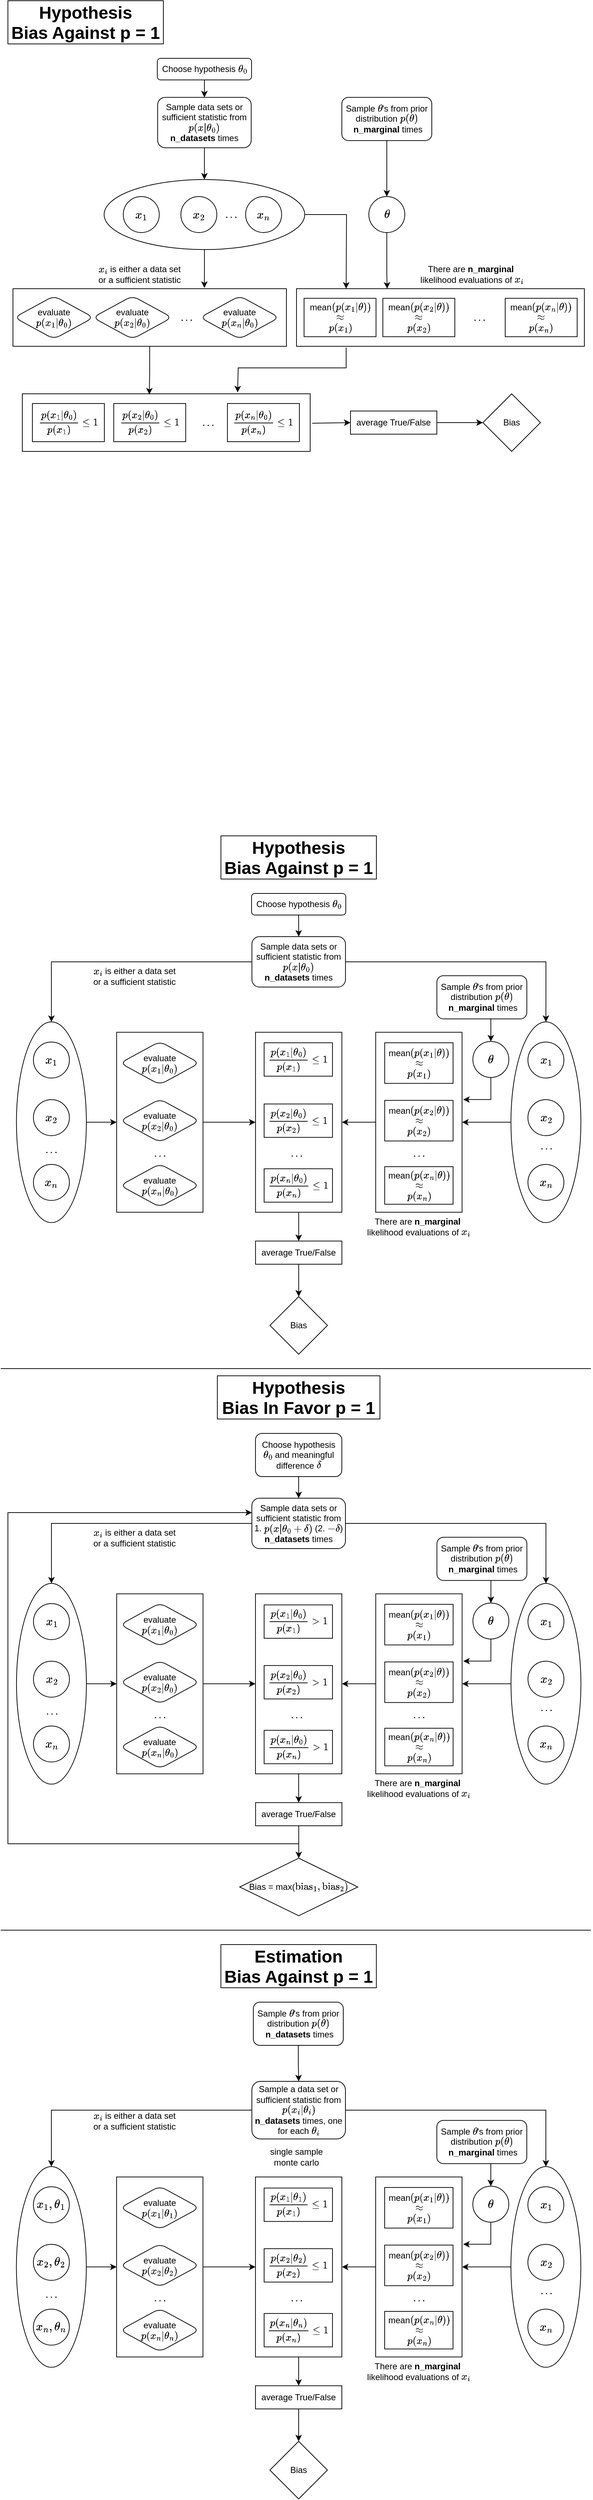 <mxfile version="24.8.1">
  <diagram id="C5RBs43oDa-KdzZeNtuy" name="Page-1">
    <mxGraphModel dx="977" dy="1748" grid="1" gridSize="10" guides="1" tooltips="1" connect="1" arrows="1" fold="1" page="1" pageScale="1" pageWidth="827" pageHeight="1169" math="1" shadow="0">
      <root>
        <mxCell id="WIyWlLk6GJQsqaUBKTNV-0" />
        <mxCell id="WIyWlLk6GJQsqaUBKTNV-1" parent="WIyWlLk6GJQsqaUBKTNV-0" />
        <mxCell id="u3RiiRPmAZO3Tr13F04o-197" value="" style="ellipse;whiteSpace=wrap;html=1;rotation=90;fillColor=none;" vertex="1" parent="WIyWlLk6GJQsqaUBKTNV-1">
          <mxGeometry x="-69.0" y="1939.21" width="278.75" height="97.19" as="geometry" />
        </mxCell>
        <mxCell id="u3RiiRPmAZO3Tr13F04o-112" style="edgeStyle=orthogonalEdgeStyle;rounded=0;orthogonalLoop=1;jettySize=auto;html=1;exitX=1;exitY=0.5;exitDx=0;exitDy=0;entryX=0;entryY=0.5;entryDx=0;entryDy=0;" edge="1" parent="WIyWlLk6GJQsqaUBKTNV-1" source="u3RiiRPmAZO3Tr13F04o-90" target="u3RiiRPmAZO3Tr13F04o-105">
          <mxGeometry relative="1" as="geometry" />
        </mxCell>
        <mxCell id="u3RiiRPmAZO3Tr13F04o-90" value="" style="rounded=0;whiteSpace=wrap;html=1;fillColor=none;" vertex="1" parent="WIyWlLk6GJQsqaUBKTNV-1">
          <mxGeometry x="161.07" y="272.81" width="120" height="250" as="geometry" />
        </mxCell>
        <mxCell id="u3RiiRPmAZO3Tr13F04o-113" style="edgeStyle=orthogonalEdgeStyle;rounded=0;orthogonalLoop=1;jettySize=auto;html=1;exitX=0;exitY=0.5;exitDx=0;exitDy=0;entryX=1;entryY=0.5;entryDx=0;entryDy=0;" edge="1" parent="WIyWlLk6GJQsqaUBKTNV-1" source="u3RiiRPmAZO3Tr13F04o-96" target="u3RiiRPmAZO3Tr13F04o-105">
          <mxGeometry relative="1" as="geometry" />
        </mxCell>
        <mxCell id="u3RiiRPmAZO3Tr13F04o-96" value="" style="rounded=0;whiteSpace=wrap;html=1;fillColor=none;" vertex="1" parent="WIyWlLk6GJQsqaUBKTNV-1">
          <mxGeometry x="521.06" y="272.81" width="120" height="250" as="geometry" />
        </mxCell>
        <mxCell id="u3RiiRPmAZO3Tr13F04o-2" value="&lt;h1 style=&quot;margin-top: 0px;&quot;&gt;Hypothesis &lt;br&gt;Bias Against p = 1&lt;/h1&gt;" style="text;html=1;whiteSpace=wrap;overflow=hidden;rounded=0;fontColor=default;align=center;labelPosition=center;verticalLabelPosition=middle;verticalAlign=middle;glass=0;fillColor=none;gradientColor=none;strokeColor=default;perimeterSpacing=0;" vertex="1" parent="WIyWlLk6GJQsqaUBKTNV-1">
          <mxGeometry x="306" width="216" height="60" as="geometry" />
        </mxCell>
        <mxCell id="u3RiiRPmAZO3Tr13F04o-5" value="evaluate&lt;div&gt;\(p(x_1|\theta_0)\)&lt;br&gt;&lt;/div&gt;" style="rhombus;whiteSpace=wrap;html=1;rounded=1;glass=0;strokeWidth=1;shadow=0;" vertex="1" parent="WIyWlLk6GJQsqaUBKTNV-1">
          <mxGeometry x="166.07" y="285.61" width="110" height="60" as="geometry" />
        </mxCell>
        <mxCell id="u3RiiRPmAZO3Tr13F04o-8" value="evaluate&lt;div&gt;\(p(x_2|\theta_0)\)&lt;br&gt;&lt;/div&gt;" style="rhombus;whiteSpace=wrap;html=1;rounded=1;glass=0;strokeWidth=1;shadow=0;" vertex="1" parent="WIyWlLk6GJQsqaUBKTNV-1">
          <mxGeometry x="166.07" y="365.61" width="110" height="60" as="geometry" />
        </mxCell>
        <mxCell id="u3RiiRPmAZO3Tr13F04o-11" value="evaluate&lt;div&gt;\(p(x_n|\theta_0)\)&lt;br&gt;&lt;/div&gt;" style="rhombus;whiteSpace=wrap;html=1;rounded=1;glass=0;strokeWidth=1;shadow=0;" vertex="1" parent="WIyWlLk6GJQsqaUBKTNV-1">
          <mxGeometry x="166.07" y="455.61" width="110" height="60" as="geometry" />
        </mxCell>
        <mxCell id="u3RiiRPmAZO3Tr13F04o-14" value="\(\dots\)" style="text;html=1;align=center;verticalAlign=middle;whiteSpace=wrap;rounded=0;" vertex="1" parent="WIyWlLk6GJQsqaUBKTNV-1">
          <mxGeometry x="191.07" y="425.61" width="60" height="30" as="geometry" />
        </mxCell>
        <mxCell id="u3RiiRPmAZO3Tr13F04o-18" value="" style="edgeStyle=orthogonalEdgeStyle;rounded=0;orthogonalLoop=1;jettySize=auto;html=1;" edge="1" parent="WIyWlLk6GJQsqaUBKTNV-1" source="u3RiiRPmAZO3Tr13F04o-15" target="u3RiiRPmAZO3Tr13F04o-17">
          <mxGeometry relative="1" as="geometry">
            <Array as="points">
              <mxPoint x="681.07" y="260" />
              <mxPoint x="681.07" y="260" />
            </Array>
          </mxGeometry>
        </mxCell>
        <mxCell id="u3RiiRPmAZO3Tr13F04o-15" value="Sample \(\theta\)&#39;s from prior distribution \(p(\theta)\)&amp;nbsp;&lt;span style=&quot;background-color: initial;&quot;&gt;&lt;b&gt;n_marginal&lt;/b&gt; times&lt;/span&gt;" style="rounded=1;whiteSpace=wrap;html=1;" vertex="1" parent="WIyWlLk6GJQsqaUBKTNV-1">
          <mxGeometry x="606.07" y="194.21" width="125" height="60" as="geometry" />
        </mxCell>
        <mxCell id="u3RiiRPmAZO3Tr13F04o-17" value="&lt;h3&gt;\(\theta\)&lt;/h3&gt;" style="ellipse;whiteSpace=wrap;html=1;rounded=1;" vertex="1" parent="WIyWlLk6GJQsqaUBKTNV-1">
          <mxGeometry x="656.07" y="285.61" width="50" height="50" as="geometry" />
        </mxCell>
        <mxCell id="u3RiiRPmAZO3Tr13F04o-70" style="edgeStyle=orthogonalEdgeStyle;rounded=0;orthogonalLoop=1;jettySize=auto;html=1;exitX=1;exitY=0.5;exitDx=0;exitDy=0;entryX=0;entryY=0.5;entryDx=0;entryDy=0;" edge="1" parent="WIyWlLk6GJQsqaUBKTNV-1" source="u3RiiRPmAZO3Tr13F04o-56" target="u3RiiRPmAZO3Tr13F04o-67">
          <mxGeometry relative="1" as="geometry" />
        </mxCell>
        <mxCell id="u3RiiRPmAZO3Tr13F04o-81" style="edgeStyle=orthogonalEdgeStyle;rounded=0;orthogonalLoop=1;jettySize=auto;html=1;exitX=0;exitY=0.5;exitDx=0;exitDy=0;entryX=0;entryY=0.5;entryDx=0;entryDy=0;" edge="1" parent="WIyWlLk6GJQsqaUBKTNV-1" source="u3RiiRPmAZO3Tr13F04o-56" target="u3RiiRPmAZO3Tr13F04o-80">
          <mxGeometry relative="1" as="geometry" />
        </mxCell>
        <mxCell id="u3RiiRPmAZO3Tr13F04o-56" value="Sample data sets or sufficient statistic from \(p(x|\theta_0)\)&lt;div&gt;&lt;b&gt;n_datasets&lt;/b&gt; times&lt;/div&gt;" style="rounded=1;whiteSpace=wrap;html=1;fontSize=12;glass=0;strokeWidth=1;shadow=0;" vertex="1" parent="WIyWlLk6GJQsqaUBKTNV-1">
          <mxGeometry x="349.06" y="140" width="130" height="70" as="geometry" />
        </mxCell>
        <mxCell id="u3RiiRPmAZO3Tr13F04o-59" value="\(x_i\) is either a data set or a sufficient statistic" style="text;html=1;align=center;verticalAlign=middle;whiteSpace=wrap;rounded=0;" vertex="1" parent="WIyWlLk6GJQsqaUBKTNV-1">
          <mxGeometry x="121.07" y="180" width="130" height="30" as="geometry" />
        </mxCell>
        <mxCell id="u3RiiRPmAZO3Tr13F04o-63" value="&lt;h3&gt;\(x_1\)&lt;/h3&gt;" style="ellipse;whiteSpace=wrap;html=1;rounded=1;" vertex="1" parent="WIyWlLk6GJQsqaUBKTNV-1">
          <mxGeometry x="732.57" y="286.4" width="50" height="50" as="geometry" />
        </mxCell>
        <mxCell id="u3RiiRPmAZO3Tr13F04o-64" value="&lt;h3&gt;\(x_2\)&lt;/h3&gt;" style="ellipse;whiteSpace=wrap;html=1;rounded=1;" vertex="1" parent="WIyWlLk6GJQsqaUBKTNV-1">
          <mxGeometry x="732.57" y="366.4" width="50" height="50" as="geometry" />
        </mxCell>
        <mxCell id="u3RiiRPmAZO3Tr13F04o-65" value="&lt;h3&gt;\(x_n\)&lt;/h3&gt;" style="ellipse;whiteSpace=wrap;html=1;rounded=1;" vertex="1" parent="WIyWlLk6GJQsqaUBKTNV-1">
          <mxGeometry x="732.57" y="456.4" width="50" height="50" as="geometry" />
        </mxCell>
        <mxCell id="u3RiiRPmAZO3Tr13F04o-66" value="\(\dots\)" style="text;html=1;align=center;verticalAlign=middle;whiteSpace=wrap;rounded=0;" vertex="1" parent="WIyWlLk6GJQsqaUBKTNV-1">
          <mxGeometry x="727.57" y="416.4" width="60" height="30" as="geometry" />
        </mxCell>
        <mxCell id="u3RiiRPmAZO3Tr13F04o-97" style="edgeStyle=orthogonalEdgeStyle;rounded=0;orthogonalLoop=1;jettySize=auto;html=1;exitX=0.5;exitY=1;exitDx=0;exitDy=0;entryX=1;entryY=0.5;entryDx=0;entryDy=0;" edge="1" parent="WIyWlLk6GJQsqaUBKTNV-1" source="u3RiiRPmAZO3Tr13F04o-67" target="u3RiiRPmAZO3Tr13F04o-96">
          <mxGeometry relative="1" as="geometry" />
        </mxCell>
        <mxCell id="u3RiiRPmAZO3Tr13F04o-67" value="" style="ellipse;whiteSpace=wrap;html=1;rotation=90;fillColor=none;" vertex="1" parent="WIyWlLk6GJQsqaUBKTNV-1">
          <mxGeometry x="618.2" y="349.21" width="278.75" height="97.19" as="geometry" />
        </mxCell>
        <mxCell id="u3RiiRPmAZO3Tr13F04o-76" value="&lt;h3&gt;\(x_1\)&lt;/h3&gt;" style="ellipse;whiteSpace=wrap;html=1;rounded=1;" vertex="1" parent="WIyWlLk6GJQsqaUBKTNV-1">
          <mxGeometry x="45.44" y="286.4" width="50" height="50" as="geometry" />
        </mxCell>
        <mxCell id="u3RiiRPmAZO3Tr13F04o-77" value="&lt;h3&gt;\(x_2\)&lt;/h3&gt;" style="ellipse;whiteSpace=wrap;html=1;rounded=1;" vertex="1" parent="WIyWlLk6GJQsqaUBKTNV-1">
          <mxGeometry x="45.44" y="366.4" width="50" height="50" as="geometry" />
        </mxCell>
        <mxCell id="u3RiiRPmAZO3Tr13F04o-78" value="&lt;h3&gt;\(x_n\)&lt;/h3&gt;" style="ellipse;whiteSpace=wrap;html=1;rounded=1;" vertex="1" parent="WIyWlLk6GJQsqaUBKTNV-1">
          <mxGeometry x="45.44" y="456.4" width="50" height="50" as="geometry" />
        </mxCell>
        <mxCell id="u3RiiRPmAZO3Tr13F04o-79" value="\(\dots\)" style="text;html=1;align=center;verticalAlign=middle;whiteSpace=wrap;rounded=0;" vertex="1" parent="WIyWlLk6GJQsqaUBKTNV-1">
          <mxGeometry x="40.44" y="421.4" width="60" height="30" as="geometry" />
        </mxCell>
        <mxCell id="u3RiiRPmAZO3Tr13F04o-91" style="edgeStyle=orthogonalEdgeStyle;rounded=0;orthogonalLoop=1;jettySize=auto;html=1;exitX=0.5;exitY=0;exitDx=0;exitDy=0;entryX=0;entryY=0.5;entryDx=0;entryDy=0;" edge="1" parent="WIyWlLk6GJQsqaUBKTNV-1" source="u3RiiRPmAZO3Tr13F04o-80" target="u3RiiRPmAZO3Tr13F04o-90">
          <mxGeometry relative="1" as="geometry" />
        </mxCell>
        <mxCell id="u3RiiRPmAZO3Tr13F04o-80" value="" style="ellipse;whiteSpace=wrap;html=1;rotation=90;fillColor=none;" vertex="1" parent="WIyWlLk6GJQsqaUBKTNV-1">
          <mxGeometry x="-68.94" y="349.21" width="278.75" height="97.19" as="geometry" />
        </mxCell>
        <mxCell id="u3RiiRPmAZO3Tr13F04o-95" value="\(\dots\)" style="text;html=1;align=center;verticalAlign=middle;whiteSpace=wrap;rounded=0;" vertex="1" parent="WIyWlLk6GJQsqaUBKTNV-1">
          <mxGeometry x="551.06" y="425.61" width="60" height="30" as="geometry" />
        </mxCell>
        <mxCell id="u3RiiRPmAZO3Tr13F04o-98" style="edgeStyle=orthogonalEdgeStyle;rounded=0;orthogonalLoop=1;jettySize=auto;html=1;exitX=0.5;exitY=1;exitDx=0;exitDy=0;entryX=1.013;entryY=0.374;entryDx=0;entryDy=0;entryPerimeter=0;" edge="1" parent="WIyWlLk6GJQsqaUBKTNV-1" source="u3RiiRPmAZO3Tr13F04o-17" target="u3RiiRPmAZO3Tr13F04o-96">
          <mxGeometry relative="1" as="geometry" />
        </mxCell>
        <mxCell id="u3RiiRPmAZO3Tr13F04o-100" value="&lt;span style=&quot;text-wrap: nowrap;&quot;&gt;There are&amp;nbsp;&lt;/span&gt;&lt;b style=&quot;text-wrap: nowrap;&quot;&gt;n_marginal&amp;nbsp;&lt;/b&gt;&lt;div&gt;&lt;span style=&quot;text-wrap: nowrap;&quot;&gt;likelihood evaluations of \(x_i\)&lt;/span&gt;&lt;/div&gt;" style="text;html=1;align=center;verticalAlign=middle;whiteSpace=wrap;rounded=0;fillColor=none;" vertex="1" parent="WIyWlLk6GJQsqaUBKTNV-1">
          <mxGeometry x="503.06" y="522.81" width="156" height="40" as="geometry" />
        </mxCell>
        <mxCell id="u3RiiRPmAZO3Tr13F04o-101" value="mean\(\left(p(x_n|\theta)\right)\)&lt;div&gt;&lt;div&gt;\(\approx\)&lt;/div&gt;&lt;div&gt;\(p(x_n)\)&lt;/div&gt;&lt;/div&gt;" style="rounded=0;whiteSpace=wrap;html=1;" vertex="1" parent="WIyWlLk6GJQsqaUBKTNV-1">
          <mxGeometry x="533.56" y="459.51" width="95" height="52.2" as="geometry" />
        </mxCell>
        <mxCell id="u3RiiRPmAZO3Tr13F04o-103" value="mean\(\left(p(x_2|\theta)\right)\)&lt;div&gt;&lt;div&gt;\(\approx\)&lt;/div&gt;&lt;div&gt;\(p(x_2)\)&lt;/div&gt;&lt;/div&gt;" style="rounded=0;whiteSpace=wrap;html=1;" vertex="1" parent="WIyWlLk6GJQsqaUBKTNV-1">
          <mxGeometry x="533.56" y="367.41" width="95" height="56.4" as="geometry" />
        </mxCell>
        <mxCell id="u3RiiRPmAZO3Tr13F04o-104" value="mean\(\left(p(x_1|\theta)\right)\)&lt;div&gt;\(\approx\)&lt;/div&gt;&lt;div&gt;\(p(x_1)\)&lt;/div&gt;" style="rounded=0;whiteSpace=wrap;html=1;" vertex="1" parent="WIyWlLk6GJQsqaUBKTNV-1">
          <mxGeometry x="533.56" y="287.41" width="95" height="56.4" as="geometry" />
        </mxCell>
        <mxCell id="u3RiiRPmAZO3Tr13F04o-115" value="" style="edgeStyle=orthogonalEdgeStyle;rounded=0;orthogonalLoop=1;jettySize=auto;html=1;" edge="1" parent="WIyWlLk6GJQsqaUBKTNV-1" source="u3RiiRPmAZO3Tr13F04o-105" target="u3RiiRPmAZO3Tr13F04o-114">
          <mxGeometry relative="1" as="geometry" />
        </mxCell>
        <mxCell id="u3RiiRPmAZO3Tr13F04o-105" value="" style="rounded=0;whiteSpace=wrap;html=1;fillColor=none;" vertex="1" parent="WIyWlLk6GJQsqaUBKTNV-1">
          <mxGeometry x="354.06" y="272.81" width="120" height="250" as="geometry" />
        </mxCell>
        <mxCell id="u3RiiRPmAZO3Tr13F04o-106" value="\(\dots\)" style="text;html=1;align=center;verticalAlign=middle;whiteSpace=wrap;rounded=0;" vertex="1" parent="WIyWlLk6GJQsqaUBKTNV-1">
          <mxGeometry x="381.06" y="425.61" width="60" height="30" as="geometry" />
        </mxCell>
        <mxCell id="u3RiiRPmAZO3Tr13F04o-109" value="$$\frac{p(x_1|\theta_0)}{p(x_1)} \leq 1$$" style="rounded=0;whiteSpace=wrap;html=1;" vertex="1" parent="WIyWlLk6GJQsqaUBKTNV-1">
          <mxGeometry x="366" y="287.41" width="95" height="46.4" as="geometry" />
        </mxCell>
        <mxCell id="u3RiiRPmAZO3Tr13F04o-110" value="$$\frac{p(x_2|\theta_0)}{p(x_2)} \leq 1$$" style="rounded=0;whiteSpace=wrap;html=1;" vertex="1" parent="WIyWlLk6GJQsqaUBKTNV-1">
          <mxGeometry x="366" y="372.41" width="95" height="46.4" as="geometry" />
        </mxCell>
        <mxCell id="u3RiiRPmAZO3Tr13F04o-111" value="$$\frac{p(x_n|\theta_0)}{p(x_n)} \leq 1$$" style="rounded=0;whiteSpace=wrap;html=1;" vertex="1" parent="WIyWlLk6GJQsqaUBKTNV-1">
          <mxGeometry x="366" y="462.41" width="95" height="46.4" as="geometry" />
        </mxCell>
        <mxCell id="u3RiiRPmAZO3Tr13F04o-119" value="" style="edgeStyle=orthogonalEdgeStyle;rounded=0;orthogonalLoop=1;jettySize=auto;html=1;" edge="1" parent="WIyWlLk6GJQsqaUBKTNV-1" source="u3RiiRPmAZO3Tr13F04o-114" target="u3RiiRPmAZO3Tr13F04o-118">
          <mxGeometry relative="1" as="geometry" />
        </mxCell>
        <mxCell id="u3RiiRPmAZO3Tr13F04o-114" value="average True/False" style="whiteSpace=wrap;html=1;fillColor=none;rounded=0;" vertex="1" parent="WIyWlLk6GJQsqaUBKTNV-1">
          <mxGeometry x="354.06" y="562.81" width="120" height="32.19" as="geometry" />
        </mxCell>
        <mxCell id="u3RiiRPmAZO3Tr13F04o-118" value="Bias" style="rhombus;whiteSpace=wrap;html=1;fillColor=none;rounded=0;" vertex="1" parent="WIyWlLk6GJQsqaUBKTNV-1">
          <mxGeometry x="374.06" y="639.995" width="80" height="80" as="geometry" />
        </mxCell>
        <mxCell id="u3RiiRPmAZO3Tr13F04o-120" value="" style="endArrow=none;html=1;rounded=0;" edge="1" parent="WIyWlLk6GJQsqaUBKTNV-1">
          <mxGeometry width="50" height="50" relative="1" as="geometry">
            <mxPoint x="820.06" y="740" as="sourcePoint" />
            <mxPoint y="740" as="targetPoint" />
          </mxGeometry>
        </mxCell>
        <mxCell id="u3RiiRPmAZO3Tr13F04o-121" value="&lt;h1 style=&quot;margin-top: 0px;&quot;&gt;Hypothesis &lt;br&gt;Bias In Favor p = 1&lt;/h1&gt;" style="text;html=1;whiteSpace=wrap;overflow=hidden;rounded=0;fontColor=default;align=center;labelPosition=center;verticalLabelPosition=middle;verticalAlign=middle;glass=0;fillColor=none;gradientColor=none;strokeColor=default;perimeterSpacing=0;" vertex="1" parent="WIyWlLk6GJQsqaUBKTNV-1">
          <mxGeometry x="301" y="750" width="225.94" height="60" as="geometry" />
        </mxCell>
        <mxCell id="u3RiiRPmAZO3Tr13F04o-167" style="edgeStyle=orthogonalEdgeStyle;rounded=0;orthogonalLoop=1;jettySize=auto;html=1;exitX=0.5;exitY=1;exitDx=0;exitDy=0;" edge="1" parent="WIyWlLk6GJQsqaUBKTNV-1" source="u3RiiRPmAZO3Tr13F04o-122" target="u3RiiRPmAZO3Tr13F04o-138">
          <mxGeometry relative="1" as="geometry" />
        </mxCell>
        <mxCell id="u3RiiRPmAZO3Tr13F04o-122" value="Choose hypothesis \(\theta_0\) and meaningful difference \(\delta\)" style="rounded=1;whiteSpace=wrap;html=1;" vertex="1" parent="WIyWlLk6GJQsqaUBKTNV-1">
          <mxGeometry x="354" y="830" width="120" height="60" as="geometry" />
        </mxCell>
        <mxCell id="u3RiiRPmAZO3Tr13F04o-124" style="edgeStyle=orthogonalEdgeStyle;rounded=0;orthogonalLoop=1;jettySize=auto;html=1;exitX=0.5;exitY=1;exitDx=0;exitDy=0;entryX=0.5;entryY=0;entryDx=0;entryDy=0;" edge="1" parent="WIyWlLk6GJQsqaUBKTNV-1" source="u3RiiRPmAZO3Tr13F04o-123" target="u3RiiRPmAZO3Tr13F04o-56">
          <mxGeometry relative="1" as="geometry" />
        </mxCell>
        <mxCell id="u3RiiRPmAZO3Tr13F04o-123" value="Choose hypothesis \(\theta_0\)" style="rounded=1;whiteSpace=wrap;html=1;" vertex="1" parent="WIyWlLk6GJQsqaUBKTNV-1">
          <mxGeometry x="348.53" y="80" width="130.94" height="30" as="geometry" />
        </mxCell>
        <mxCell id="u3RiiRPmAZO3Tr13F04o-125" style="edgeStyle=orthogonalEdgeStyle;rounded=0;orthogonalLoop=1;jettySize=auto;html=1;exitX=1;exitY=0.5;exitDx=0;exitDy=0;entryX=0;entryY=0.5;entryDx=0;entryDy=0;" edge="1" parent="WIyWlLk6GJQsqaUBKTNV-1" source="u3RiiRPmAZO3Tr13F04o-126" target="u3RiiRPmAZO3Tr13F04o-159">
          <mxGeometry relative="1" as="geometry" />
        </mxCell>
        <mxCell id="u3RiiRPmAZO3Tr13F04o-126" value="" style="rounded=0;whiteSpace=wrap;html=1;fillColor=none;" vertex="1" parent="WIyWlLk6GJQsqaUBKTNV-1">
          <mxGeometry x="161.13" y="1052.81" width="120" height="250" as="geometry" />
        </mxCell>
        <mxCell id="u3RiiRPmAZO3Tr13F04o-127" style="edgeStyle=orthogonalEdgeStyle;rounded=0;orthogonalLoop=1;jettySize=auto;html=1;exitX=0;exitY=0.5;exitDx=0;exitDy=0;entryX=1;entryY=0.5;entryDx=0;entryDy=0;" edge="1" parent="WIyWlLk6GJQsqaUBKTNV-1" source="u3RiiRPmAZO3Tr13F04o-128" target="u3RiiRPmAZO3Tr13F04o-159">
          <mxGeometry relative="1" as="geometry" />
        </mxCell>
        <mxCell id="u3RiiRPmAZO3Tr13F04o-128" value="" style="rounded=0;whiteSpace=wrap;html=1;fillColor=none;" vertex="1" parent="WIyWlLk6GJQsqaUBKTNV-1">
          <mxGeometry x="521.12" y="1052.81" width="120" height="250" as="geometry" />
        </mxCell>
        <mxCell id="u3RiiRPmAZO3Tr13F04o-129" value="evaluate&lt;div&gt;\(p(x_1|\theta_0)\)&lt;br&gt;&lt;/div&gt;" style="rhombus;whiteSpace=wrap;html=1;rounded=1;glass=0;strokeWidth=1;shadow=0;" vertex="1" parent="WIyWlLk6GJQsqaUBKTNV-1">
          <mxGeometry x="166.13" y="1065.61" width="110" height="60" as="geometry" />
        </mxCell>
        <mxCell id="u3RiiRPmAZO3Tr13F04o-130" value="evaluate&lt;div&gt;\(p(x_2|\theta_0)\)&lt;br&gt;&lt;/div&gt;" style="rhombus;whiteSpace=wrap;html=1;rounded=1;glass=0;strokeWidth=1;shadow=0;" vertex="1" parent="WIyWlLk6GJQsqaUBKTNV-1">
          <mxGeometry x="166.13" y="1145.61" width="110" height="60" as="geometry" />
        </mxCell>
        <mxCell id="u3RiiRPmAZO3Tr13F04o-131" value="evaluate&lt;div&gt;\(p(x_n|\theta_0)\)&lt;br&gt;&lt;/div&gt;" style="rhombus;whiteSpace=wrap;html=1;rounded=1;glass=0;strokeWidth=1;shadow=0;" vertex="1" parent="WIyWlLk6GJQsqaUBKTNV-1">
          <mxGeometry x="166.13" y="1235.61" width="110" height="60" as="geometry" />
        </mxCell>
        <mxCell id="u3RiiRPmAZO3Tr13F04o-132" value="\(\dots\)" style="text;html=1;align=center;verticalAlign=middle;whiteSpace=wrap;rounded=0;" vertex="1" parent="WIyWlLk6GJQsqaUBKTNV-1">
          <mxGeometry x="191.13" y="1205.61" width="60" height="30" as="geometry" />
        </mxCell>
        <mxCell id="u3RiiRPmAZO3Tr13F04o-133" value="" style="edgeStyle=orthogonalEdgeStyle;rounded=0;orthogonalLoop=1;jettySize=auto;html=1;" edge="1" parent="WIyWlLk6GJQsqaUBKTNV-1" source="u3RiiRPmAZO3Tr13F04o-134" target="u3RiiRPmAZO3Tr13F04o-135">
          <mxGeometry relative="1" as="geometry">
            <Array as="points">
              <mxPoint x="681.13" y="1040" />
              <mxPoint x="681.13" y="1040" />
            </Array>
          </mxGeometry>
        </mxCell>
        <mxCell id="u3RiiRPmAZO3Tr13F04o-134" value="Sample \(\theta\)&#39;s from prior distribution \(p(\theta)\)&amp;nbsp;&lt;span style=&quot;background-color: initial;&quot;&gt;&lt;b&gt;n_marginal&lt;/b&gt; times&lt;/span&gt;" style="rounded=1;whiteSpace=wrap;html=1;" vertex="1" parent="WIyWlLk6GJQsqaUBKTNV-1">
          <mxGeometry x="606.13" y="974.21" width="125" height="60" as="geometry" />
        </mxCell>
        <mxCell id="u3RiiRPmAZO3Tr13F04o-135" value="&lt;h3&gt;\(\theta\)&lt;/h3&gt;" style="ellipse;whiteSpace=wrap;html=1;rounded=1;" vertex="1" parent="WIyWlLk6GJQsqaUBKTNV-1">
          <mxGeometry x="656.13" y="1065.61" width="50" height="50" as="geometry" />
        </mxCell>
        <mxCell id="u3RiiRPmAZO3Tr13F04o-136" style="edgeStyle=orthogonalEdgeStyle;rounded=0;orthogonalLoop=1;jettySize=auto;html=1;exitX=1;exitY=0.5;exitDx=0;exitDy=0;entryX=0;entryY=0.5;entryDx=0;entryDy=0;" edge="1" parent="WIyWlLk6GJQsqaUBKTNV-1" source="u3RiiRPmAZO3Tr13F04o-138" target="u3RiiRPmAZO3Tr13F04o-145">
          <mxGeometry relative="1" as="geometry" />
        </mxCell>
        <mxCell id="u3RiiRPmAZO3Tr13F04o-137" style="edgeStyle=orthogonalEdgeStyle;rounded=0;orthogonalLoop=1;jettySize=auto;html=1;exitX=0;exitY=0.5;exitDx=0;exitDy=0;entryX=0;entryY=0.5;entryDx=0;entryDy=0;" edge="1" parent="WIyWlLk6GJQsqaUBKTNV-1" source="u3RiiRPmAZO3Tr13F04o-138" target="u3RiiRPmAZO3Tr13F04o-151">
          <mxGeometry relative="1" as="geometry" />
        </mxCell>
        <mxCell id="u3RiiRPmAZO3Tr13F04o-138" value="Sample data sets or sufficient statistic from 1. \(p(x|\theta_0 + \delta)\) (2. \(- \delta\))&lt;div&gt;&lt;b&gt;n_datasets&lt;/b&gt; times&lt;/div&gt;" style="rounded=1;whiteSpace=wrap;html=1;fontSize=12;glass=0;strokeWidth=1;shadow=0;" vertex="1" parent="WIyWlLk6GJQsqaUBKTNV-1">
          <mxGeometry x="349" y="920" width="130" height="70" as="geometry" />
        </mxCell>
        <mxCell id="u3RiiRPmAZO3Tr13F04o-139" value="\(x_i\) is either a data set or a sufficient statistic" style="text;html=1;align=center;verticalAlign=middle;whiteSpace=wrap;rounded=0;" vertex="1" parent="WIyWlLk6GJQsqaUBKTNV-1">
          <mxGeometry x="121.13" y="960" width="130" height="30" as="geometry" />
        </mxCell>
        <mxCell id="u3RiiRPmAZO3Tr13F04o-140" value="&lt;h3&gt;\(x_1\)&lt;/h3&gt;" style="ellipse;whiteSpace=wrap;html=1;rounded=1;" vertex="1" parent="WIyWlLk6GJQsqaUBKTNV-1">
          <mxGeometry x="732.63" y="1066.4" width="50" height="50" as="geometry" />
        </mxCell>
        <mxCell id="u3RiiRPmAZO3Tr13F04o-141" value="&lt;h3&gt;\(x_2\)&lt;/h3&gt;" style="ellipse;whiteSpace=wrap;html=1;rounded=1;" vertex="1" parent="WIyWlLk6GJQsqaUBKTNV-1">
          <mxGeometry x="732.63" y="1146.4" width="50" height="50" as="geometry" />
        </mxCell>
        <mxCell id="u3RiiRPmAZO3Tr13F04o-142" value="&lt;h3&gt;\(x_n\)&lt;/h3&gt;" style="ellipse;whiteSpace=wrap;html=1;rounded=1;" vertex="1" parent="WIyWlLk6GJQsqaUBKTNV-1">
          <mxGeometry x="732.63" y="1236.4" width="50" height="50" as="geometry" />
        </mxCell>
        <mxCell id="u3RiiRPmAZO3Tr13F04o-143" value="\(\dots\)" style="text;html=1;align=center;verticalAlign=middle;whiteSpace=wrap;rounded=0;" vertex="1" parent="WIyWlLk6GJQsqaUBKTNV-1">
          <mxGeometry x="727.63" y="1196.4" width="60" height="30" as="geometry" />
        </mxCell>
        <mxCell id="u3RiiRPmAZO3Tr13F04o-144" style="edgeStyle=orthogonalEdgeStyle;rounded=0;orthogonalLoop=1;jettySize=auto;html=1;exitX=0.5;exitY=1;exitDx=0;exitDy=0;entryX=1;entryY=0.5;entryDx=0;entryDy=0;" edge="1" parent="WIyWlLk6GJQsqaUBKTNV-1" source="u3RiiRPmAZO3Tr13F04o-145" target="u3RiiRPmAZO3Tr13F04o-128">
          <mxGeometry relative="1" as="geometry" />
        </mxCell>
        <mxCell id="u3RiiRPmAZO3Tr13F04o-145" value="" style="ellipse;whiteSpace=wrap;html=1;rotation=90;fillColor=none;" vertex="1" parent="WIyWlLk6GJQsqaUBKTNV-1">
          <mxGeometry x="618.26" y="1129.21" width="278.75" height="97.19" as="geometry" />
        </mxCell>
        <mxCell id="u3RiiRPmAZO3Tr13F04o-146" value="&lt;h3&gt;\(x_1\)&lt;/h3&gt;" style="ellipse;whiteSpace=wrap;html=1;rounded=1;" vertex="1" parent="WIyWlLk6GJQsqaUBKTNV-1">
          <mxGeometry x="45.5" y="1066.4" width="50" height="50" as="geometry" />
        </mxCell>
        <mxCell id="u3RiiRPmAZO3Tr13F04o-147" value="&lt;h3&gt;\(x_2\)&lt;/h3&gt;" style="ellipse;whiteSpace=wrap;html=1;rounded=1;" vertex="1" parent="WIyWlLk6GJQsqaUBKTNV-1">
          <mxGeometry x="45.5" y="1146.4" width="50" height="50" as="geometry" />
        </mxCell>
        <mxCell id="u3RiiRPmAZO3Tr13F04o-148" value="&lt;h3&gt;\(x_n\)&lt;/h3&gt;" style="ellipse;whiteSpace=wrap;html=1;rounded=1;" vertex="1" parent="WIyWlLk6GJQsqaUBKTNV-1">
          <mxGeometry x="45.5" y="1236.4" width="50" height="50" as="geometry" />
        </mxCell>
        <mxCell id="u3RiiRPmAZO3Tr13F04o-149" value="\(\dots\)" style="text;html=1;align=center;verticalAlign=middle;whiteSpace=wrap;rounded=0;" vertex="1" parent="WIyWlLk6GJQsqaUBKTNV-1">
          <mxGeometry x="40.5" y="1201.4" width="60" height="30" as="geometry" />
        </mxCell>
        <mxCell id="u3RiiRPmAZO3Tr13F04o-150" style="edgeStyle=orthogonalEdgeStyle;rounded=0;orthogonalLoop=1;jettySize=auto;html=1;exitX=0.5;exitY=0;exitDx=0;exitDy=0;entryX=0;entryY=0.5;entryDx=0;entryDy=0;" edge="1" parent="WIyWlLk6GJQsqaUBKTNV-1" source="u3RiiRPmAZO3Tr13F04o-151" target="u3RiiRPmAZO3Tr13F04o-126">
          <mxGeometry relative="1" as="geometry" />
        </mxCell>
        <mxCell id="u3RiiRPmAZO3Tr13F04o-151" value="" style="ellipse;whiteSpace=wrap;html=1;rotation=90;fillColor=none;" vertex="1" parent="WIyWlLk6GJQsqaUBKTNV-1">
          <mxGeometry x="-68.88" y="1129.21" width="278.75" height="97.19" as="geometry" />
        </mxCell>
        <mxCell id="u3RiiRPmAZO3Tr13F04o-152" value="\(\dots\)" style="text;html=1;align=center;verticalAlign=middle;whiteSpace=wrap;rounded=0;" vertex="1" parent="WIyWlLk6GJQsqaUBKTNV-1">
          <mxGeometry x="551.12" y="1205.61" width="60" height="30" as="geometry" />
        </mxCell>
        <mxCell id="u3RiiRPmAZO3Tr13F04o-153" style="edgeStyle=orthogonalEdgeStyle;rounded=0;orthogonalLoop=1;jettySize=auto;html=1;exitX=0.5;exitY=1;exitDx=0;exitDy=0;entryX=1.013;entryY=0.374;entryDx=0;entryDy=0;entryPerimeter=0;" edge="1" parent="WIyWlLk6GJQsqaUBKTNV-1" source="u3RiiRPmAZO3Tr13F04o-135" target="u3RiiRPmAZO3Tr13F04o-128">
          <mxGeometry relative="1" as="geometry" />
        </mxCell>
        <mxCell id="u3RiiRPmAZO3Tr13F04o-154" value="&lt;span style=&quot;text-wrap: nowrap;&quot;&gt;There are&amp;nbsp;&lt;/span&gt;&lt;b style=&quot;text-wrap: nowrap;&quot;&gt;n_marginal&amp;nbsp;&lt;/b&gt;&lt;div&gt;&lt;span style=&quot;text-wrap: nowrap;&quot;&gt;likelihood evaluations of \(x_i\)&lt;/span&gt;&lt;/div&gt;" style="text;html=1;align=center;verticalAlign=middle;whiteSpace=wrap;rounded=0;fillColor=none;" vertex="1" parent="WIyWlLk6GJQsqaUBKTNV-1">
          <mxGeometry x="503.12" y="1302.81" width="156" height="40" as="geometry" />
        </mxCell>
        <mxCell id="u3RiiRPmAZO3Tr13F04o-155" value="mean\(\left(p(x_n|\theta)\right)\)&lt;div&gt;&lt;div&gt;\(\approx\)&lt;/div&gt;&lt;div&gt;\(p(x_n)\)&lt;/div&gt;&lt;/div&gt;" style="rounded=0;whiteSpace=wrap;html=1;" vertex="1" parent="WIyWlLk6GJQsqaUBKTNV-1">
          <mxGeometry x="533.62" y="1239.51" width="95" height="52.2" as="geometry" />
        </mxCell>
        <mxCell id="u3RiiRPmAZO3Tr13F04o-156" value="mean\(\left(p(x_2|\theta)\right)\)&lt;div&gt;&lt;div&gt;\(\approx\)&lt;/div&gt;&lt;div&gt;\(p(x_2)\)&lt;/div&gt;&lt;/div&gt;" style="rounded=0;whiteSpace=wrap;html=1;" vertex="1" parent="WIyWlLk6GJQsqaUBKTNV-1">
          <mxGeometry x="533.62" y="1147.41" width="95" height="56.4" as="geometry" />
        </mxCell>
        <mxCell id="u3RiiRPmAZO3Tr13F04o-157" value="mean\(\left(p(x_1|\theta)\right)\)&lt;div&gt;\(\approx\)&lt;/div&gt;&lt;div&gt;\(p(x_1)\)&lt;/div&gt;" style="rounded=0;whiteSpace=wrap;html=1;" vertex="1" parent="WIyWlLk6GJQsqaUBKTNV-1">
          <mxGeometry x="533.62" y="1067.41" width="95" height="56.4" as="geometry" />
        </mxCell>
        <mxCell id="u3RiiRPmAZO3Tr13F04o-158" value="" style="edgeStyle=orthogonalEdgeStyle;rounded=0;orthogonalLoop=1;jettySize=auto;html=1;" edge="1" parent="WIyWlLk6GJQsqaUBKTNV-1" source="u3RiiRPmAZO3Tr13F04o-159" target="u3RiiRPmAZO3Tr13F04o-165">
          <mxGeometry relative="1" as="geometry" />
        </mxCell>
        <mxCell id="u3RiiRPmAZO3Tr13F04o-159" value="" style="rounded=0;whiteSpace=wrap;html=1;fillColor=none;" vertex="1" parent="WIyWlLk6GJQsqaUBKTNV-1">
          <mxGeometry x="354" y="1052.81" width="120" height="250" as="geometry" />
        </mxCell>
        <mxCell id="u3RiiRPmAZO3Tr13F04o-160" value="\(\dots\)" style="text;html=1;align=center;verticalAlign=middle;whiteSpace=wrap;rounded=0;" vertex="1" parent="WIyWlLk6GJQsqaUBKTNV-1">
          <mxGeometry x="381" y="1205.61" width="60" height="30" as="geometry" />
        </mxCell>
        <mxCell id="u3RiiRPmAZO3Tr13F04o-161" value="$$\frac{p(x_1|\theta_0)}{p(x_1)} &amp;gt; 1$$" style="rounded=0;whiteSpace=wrap;html=1;" vertex="1" parent="WIyWlLk6GJQsqaUBKTNV-1">
          <mxGeometry x="366" y="1068.2" width="95" height="46.4" as="geometry" />
        </mxCell>
        <mxCell id="u3RiiRPmAZO3Tr13F04o-162" value="$$\frac{p(x_2|\theta_0)}{p(x_2)} &amp;gt; 1$$" style="rounded=0;whiteSpace=wrap;html=1;" vertex="1" parent="WIyWlLk6GJQsqaUBKTNV-1">
          <mxGeometry x="366" y="1152.41" width="95" height="46.4" as="geometry" />
        </mxCell>
        <mxCell id="u3RiiRPmAZO3Tr13F04o-163" value="$$\frac{p(x_n|\theta_0)}{p(x_n)} &amp;gt; 1$$" style="rounded=0;whiteSpace=wrap;html=1;" vertex="1" parent="WIyWlLk6GJQsqaUBKTNV-1">
          <mxGeometry x="366" y="1242.41" width="95" height="46.4" as="geometry" />
        </mxCell>
        <mxCell id="u3RiiRPmAZO3Tr13F04o-164" value="" style="edgeStyle=orthogonalEdgeStyle;rounded=0;orthogonalLoop=1;jettySize=auto;html=1;" edge="1" parent="WIyWlLk6GJQsqaUBKTNV-1" source="u3RiiRPmAZO3Tr13F04o-165" target="u3RiiRPmAZO3Tr13F04o-166">
          <mxGeometry relative="1" as="geometry" />
        </mxCell>
        <mxCell id="u3RiiRPmAZO3Tr13F04o-165" value="average True/False" style="whiteSpace=wrap;html=1;fillColor=none;rounded=0;" vertex="1" parent="WIyWlLk6GJQsqaUBKTNV-1">
          <mxGeometry x="354.12" y="1342.81" width="120" height="32.19" as="geometry" />
        </mxCell>
        <mxCell id="u3RiiRPmAZO3Tr13F04o-166" value="Bias = max(\(\text{bias}_1,\text{bias}_2)\)" style="rhombus;whiteSpace=wrap;html=1;fillColor=none;rounded=0;" vertex="1" parent="WIyWlLk6GJQsqaUBKTNV-1">
          <mxGeometry x="332.06" y="1420" width="164.12" height="80" as="geometry" />
        </mxCell>
        <mxCell id="u3RiiRPmAZO3Tr13F04o-168" value="" style="endArrow=classic;html=1;rounded=0;" edge="1" parent="WIyWlLk6GJQsqaUBKTNV-1">
          <mxGeometry width="50" height="50" relative="1" as="geometry">
            <mxPoint x="414" y="1400" as="sourcePoint" />
            <mxPoint x="349" y="940" as="targetPoint" />
            <Array as="points">
              <mxPoint x="10" y="1400" />
              <mxPoint x="10" y="940" />
            </Array>
          </mxGeometry>
        </mxCell>
        <mxCell id="u3RiiRPmAZO3Tr13F04o-169" value="" style="endArrow=none;html=1;rounded=0;" edge="1" parent="WIyWlLk6GJQsqaUBKTNV-1">
          <mxGeometry width="50" height="50" relative="1" as="geometry">
            <mxPoint y="1520" as="sourcePoint" />
            <mxPoint x="820" y="1520" as="targetPoint" />
          </mxGeometry>
        </mxCell>
        <mxCell id="u3RiiRPmAZO3Tr13F04o-170" style="edgeStyle=orthogonalEdgeStyle;rounded=0;orthogonalLoop=1;jettySize=auto;html=1;exitX=1;exitY=0.5;exitDx=0;exitDy=0;entryX=0;entryY=0.5;entryDx=0;entryDy=0;" edge="1" parent="WIyWlLk6GJQsqaUBKTNV-1" source="u3RiiRPmAZO3Tr13F04o-171" target="u3RiiRPmAZO3Tr13F04o-205">
          <mxGeometry relative="1" as="geometry" />
        </mxCell>
        <mxCell id="u3RiiRPmAZO3Tr13F04o-171" value="" style="rounded=0;whiteSpace=wrap;html=1;fillColor=none;" vertex="1" parent="WIyWlLk6GJQsqaUBKTNV-1">
          <mxGeometry x="161.01" y="1862.81" width="120" height="250" as="geometry" />
        </mxCell>
        <mxCell id="u3RiiRPmAZO3Tr13F04o-172" style="edgeStyle=orthogonalEdgeStyle;rounded=0;orthogonalLoop=1;jettySize=auto;html=1;exitX=0;exitY=0.5;exitDx=0;exitDy=0;entryX=1;entryY=0.5;entryDx=0;entryDy=0;" edge="1" parent="WIyWlLk6GJQsqaUBKTNV-1" source="u3RiiRPmAZO3Tr13F04o-173" target="u3RiiRPmAZO3Tr13F04o-205">
          <mxGeometry relative="1" as="geometry" />
        </mxCell>
        <mxCell id="u3RiiRPmAZO3Tr13F04o-173" value="" style="rounded=0;whiteSpace=wrap;html=1;fillColor=none;" vertex="1" parent="WIyWlLk6GJQsqaUBKTNV-1">
          <mxGeometry x="521" y="1862.81" width="120" height="250" as="geometry" />
        </mxCell>
        <mxCell id="u3RiiRPmAZO3Tr13F04o-174" value="&lt;h1 style=&quot;margin-top: 0px;&quot;&gt;Estimation&lt;br&gt;Bias Against p = 1&lt;/h1&gt;" style="text;html=1;whiteSpace=wrap;overflow=hidden;rounded=0;fontColor=default;align=center;labelPosition=center;verticalLabelPosition=middle;verticalAlign=middle;glass=0;fillColor=none;gradientColor=none;strokeColor=default;perimeterSpacing=0;" vertex="1" parent="WIyWlLk6GJQsqaUBKTNV-1">
          <mxGeometry x="305.94" y="1540" width="216" height="60" as="geometry" />
        </mxCell>
        <mxCell id="u3RiiRPmAZO3Tr13F04o-175" value="evaluate&lt;div&gt;\(p(x_1|\theta_1)\)&lt;br&gt;&lt;/div&gt;" style="rhombus;whiteSpace=wrap;html=1;rounded=1;glass=0;strokeWidth=1;shadow=0;" vertex="1" parent="WIyWlLk6GJQsqaUBKTNV-1">
          <mxGeometry x="166.01" y="1875.61" width="110" height="60" as="geometry" />
        </mxCell>
        <mxCell id="u3RiiRPmAZO3Tr13F04o-176" value="evaluate&lt;div&gt;\(p(x_2|\theta_2)\)&lt;br&gt;&lt;/div&gt;" style="rhombus;whiteSpace=wrap;html=1;rounded=1;glass=0;strokeWidth=1;shadow=0;" vertex="1" parent="WIyWlLk6GJQsqaUBKTNV-1">
          <mxGeometry x="166.01" y="1955.61" width="110" height="60" as="geometry" />
        </mxCell>
        <mxCell id="u3RiiRPmAZO3Tr13F04o-177" value="evaluate&lt;div&gt;\(p(x_n|\theta_n)\)&lt;br&gt;&lt;/div&gt;" style="rhombus;whiteSpace=wrap;html=1;rounded=1;glass=0;strokeWidth=1;shadow=0;" vertex="1" parent="WIyWlLk6GJQsqaUBKTNV-1">
          <mxGeometry x="166.01" y="2045.61" width="110" height="60" as="geometry" />
        </mxCell>
        <mxCell id="u3RiiRPmAZO3Tr13F04o-178" value="\(\dots\)" style="text;html=1;align=center;verticalAlign=middle;whiteSpace=wrap;rounded=0;" vertex="1" parent="WIyWlLk6GJQsqaUBKTNV-1">
          <mxGeometry x="191.01" y="2015.61" width="60" height="30" as="geometry" />
        </mxCell>
        <mxCell id="u3RiiRPmAZO3Tr13F04o-179" value="" style="edgeStyle=orthogonalEdgeStyle;rounded=0;orthogonalLoop=1;jettySize=auto;html=1;" edge="1" parent="WIyWlLk6GJQsqaUBKTNV-1" source="u3RiiRPmAZO3Tr13F04o-180" target="u3RiiRPmAZO3Tr13F04o-181">
          <mxGeometry relative="1" as="geometry">
            <Array as="points">
              <mxPoint x="681.01" y="1850" />
              <mxPoint x="681.01" y="1850" />
            </Array>
          </mxGeometry>
        </mxCell>
        <mxCell id="u3RiiRPmAZO3Tr13F04o-180" value="Sample \(\theta\)&#39;s from prior distribution \(p(\theta)\)&amp;nbsp;&lt;span style=&quot;background-color: initial;&quot;&gt;&lt;b&gt;n_marginal&lt;/b&gt; times&lt;/span&gt;" style="rounded=1;whiteSpace=wrap;html=1;" vertex="1" parent="WIyWlLk6GJQsqaUBKTNV-1">
          <mxGeometry x="606.01" y="1784.21" width="125" height="60" as="geometry" />
        </mxCell>
        <mxCell id="u3RiiRPmAZO3Tr13F04o-181" value="&lt;h3&gt;\(\theta\)&lt;/h3&gt;" style="ellipse;whiteSpace=wrap;html=1;rounded=1;" vertex="1" parent="WIyWlLk6GJQsqaUBKTNV-1">
          <mxGeometry x="656.01" y="1875.61" width="50" height="50" as="geometry" />
        </mxCell>
        <mxCell id="u3RiiRPmAZO3Tr13F04o-182" style="edgeStyle=orthogonalEdgeStyle;rounded=0;orthogonalLoop=1;jettySize=auto;html=1;exitX=1;exitY=0.5;exitDx=0;exitDy=0;entryX=0;entryY=0.5;entryDx=0;entryDy=0;" edge="1" parent="WIyWlLk6GJQsqaUBKTNV-1" source="u3RiiRPmAZO3Tr13F04o-184" target="u3RiiRPmAZO3Tr13F04o-191">
          <mxGeometry relative="1" as="geometry" />
        </mxCell>
        <mxCell id="u3RiiRPmAZO3Tr13F04o-183" style="edgeStyle=orthogonalEdgeStyle;rounded=0;orthogonalLoop=1;jettySize=auto;html=1;exitX=0;exitY=0.5;exitDx=0;exitDy=0;entryX=0;entryY=0.5;entryDx=0;entryDy=0;" edge="1" parent="WIyWlLk6GJQsqaUBKTNV-1" source="u3RiiRPmAZO3Tr13F04o-184" target="u3RiiRPmAZO3Tr13F04o-197">
          <mxGeometry relative="1" as="geometry" />
        </mxCell>
        <mxCell id="u3RiiRPmAZO3Tr13F04o-184" value="Sample a data set or sufficient statistic from \(p(x_i|\theta_i)\)&lt;div&gt;&lt;b&gt;n_datasets&lt;/b&gt; times, one for each \(\theta_i\)&lt;/div&gt;" style="rounded=1;whiteSpace=wrap;html=1;fontSize=12;glass=0;strokeWidth=1;shadow=0;" vertex="1" parent="WIyWlLk6GJQsqaUBKTNV-1">
          <mxGeometry x="349" y="1730" width="130" height="80" as="geometry" />
        </mxCell>
        <mxCell id="u3RiiRPmAZO3Tr13F04o-185" value="\(x_i\) is either a data set or a sufficient statistic" style="text;html=1;align=center;verticalAlign=middle;whiteSpace=wrap;rounded=0;" vertex="1" parent="WIyWlLk6GJQsqaUBKTNV-1">
          <mxGeometry x="121.01" y="1770" width="130" height="30" as="geometry" />
        </mxCell>
        <mxCell id="u3RiiRPmAZO3Tr13F04o-186" value="&lt;h3&gt;\(x_1\)&lt;/h3&gt;" style="ellipse;whiteSpace=wrap;html=1;rounded=1;" vertex="1" parent="WIyWlLk6GJQsqaUBKTNV-1">
          <mxGeometry x="732.51" y="1876.4" width="50" height="50" as="geometry" />
        </mxCell>
        <mxCell id="u3RiiRPmAZO3Tr13F04o-187" value="&lt;h3&gt;\(x_2\)&lt;/h3&gt;" style="ellipse;whiteSpace=wrap;html=1;rounded=1;" vertex="1" parent="WIyWlLk6GJQsqaUBKTNV-1">
          <mxGeometry x="732.51" y="1956.4" width="50" height="50" as="geometry" />
        </mxCell>
        <mxCell id="u3RiiRPmAZO3Tr13F04o-188" value="&lt;h3&gt;\(x_n\)&lt;/h3&gt;" style="ellipse;whiteSpace=wrap;html=1;rounded=1;" vertex="1" parent="WIyWlLk6GJQsqaUBKTNV-1">
          <mxGeometry x="732.51" y="2046.4" width="50" height="50" as="geometry" />
        </mxCell>
        <mxCell id="u3RiiRPmAZO3Tr13F04o-189" value="\(\dots\)" style="text;html=1;align=center;verticalAlign=middle;whiteSpace=wrap;rounded=0;" vertex="1" parent="WIyWlLk6GJQsqaUBKTNV-1">
          <mxGeometry x="727.51" y="2006.4" width="60" height="30" as="geometry" />
        </mxCell>
        <mxCell id="u3RiiRPmAZO3Tr13F04o-190" style="edgeStyle=orthogonalEdgeStyle;rounded=0;orthogonalLoop=1;jettySize=auto;html=1;exitX=0.5;exitY=1;exitDx=0;exitDy=0;entryX=1;entryY=0.5;entryDx=0;entryDy=0;" edge="1" parent="WIyWlLk6GJQsqaUBKTNV-1" source="u3RiiRPmAZO3Tr13F04o-191" target="u3RiiRPmAZO3Tr13F04o-173">
          <mxGeometry relative="1" as="geometry" />
        </mxCell>
        <mxCell id="u3RiiRPmAZO3Tr13F04o-191" value="" style="ellipse;whiteSpace=wrap;html=1;rotation=90;fillColor=none;" vertex="1" parent="WIyWlLk6GJQsqaUBKTNV-1">
          <mxGeometry x="618.14" y="1939.21" width="278.75" height="97.19" as="geometry" />
        </mxCell>
        <mxCell id="u3RiiRPmAZO3Tr13F04o-192" value="&lt;h3&gt;\(x_1,\theta_1\)&lt;/h3&gt;" style="ellipse;whiteSpace=wrap;html=1;rounded=1;" vertex="1" parent="WIyWlLk6GJQsqaUBKTNV-1">
          <mxGeometry x="45.38" y="1876.4" width="50" height="50" as="geometry" />
        </mxCell>
        <mxCell id="u3RiiRPmAZO3Tr13F04o-193" value="&lt;h3&gt;\(x_2,\theta_2\)&lt;/h3&gt;" style="ellipse;whiteSpace=wrap;html=1;rounded=1;" vertex="1" parent="WIyWlLk6GJQsqaUBKTNV-1">
          <mxGeometry x="45.38" y="1956.4" width="50" height="50" as="geometry" />
        </mxCell>
        <mxCell id="u3RiiRPmAZO3Tr13F04o-194" value="&lt;h3&gt;\(x_n,\theta_n\)&lt;/h3&gt;" style="ellipse;whiteSpace=wrap;html=1;rounded=1;" vertex="1" parent="WIyWlLk6GJQsqaUBKTNV-1">
          <mxGeometry x="45.38" y="2046.4" width="50" height="50" as="geometry" />
        </mxCell>
        <mxCell id="u3RiiRPmAZO3Tr13F04o-195" value="\(\dots\)" style="text;html=1;align=center;verticalAlign=middle;whiteSpace=wrap;rounded=0;" vertex="1" parent="WIyWlLk6GJQsqaUBKTNV-1">
          <mxGeometry x="40.38" y="2011.4" width="60" height="30" as="geometry" />
        </mxCell>
        <mxCell id="u3RiiRPmAZO3Tr13F04o-196" style="edgeStyle=orthogonalEdgeStyle;rounded=0;orthogonalLoop=1;jettySize=auto;html=1;exitX=0.5;exitY=0;exitDx=0;exitDy=0;entryX=0;entryY=0.5;entryDx=0;entryDy=0;" edge="1" parent="WIyWlLk6GJQsqaUBKTNV-1" source="u3RiiRPmAZO3Tr13F04o-197" target="u3RiiRPmAZO3Tr13F04o-171">
          <mxGeometry relative="1" as="geometry" />
        </mxCell>
        <mxCell id="u3RiiRPmAZO3Tr13F04o-198" value="\(\dots\)" style="text;html=1;align=center;verticalAlign=middle;whiteSpace=wrap;rounded=0;" vertex="1" parent="WIyWlLk6GJQsqaUBKTNV-1">
          <mxGeometry x="551" y="2015.61" width="60" height="30" as="geometry" />
        </mxCell>
        <mxCell id="u3RiiRPmAZO3Tr13F04o-199" style="edgeStyle=orthogonalEdgeStyle;rounded=0;orthogonalLoop=1;jettySize=auto;html=1;exitX=0.5;exitY=1;exitDx=0;exitDy=0;entryX=1.013;entryY=0.374;entryDx=0;entryDy=0;entryPerimeter=0;" edge="1" parent="WIyWlLk6GJQsqaUBKTNV-1" source="u3RiiRPmAZO3Tr13F04o-181" target="u3RiiRPmAZO3Tr13F04o-173">
          <mxGeometry relative="1" as="geometry" />
        </mxCell>
        <mxCell id="u3RiiRPmAZO3Tr13F04o-200" value="&lt;span style=&quot;text-wrap: nowrap;&quot;&gt;There are&amp;nbsp;&lt;/span&gt;&lt;b style=&quot;text-wrap: nowrap;&quot;&gt;n_marginal&amp;nbsp;&lt;/b&gt;&lt;div&gt;&lt;span style=&quot;text-wrap: nowrap;&quot;&gt;likelihood evaluations of \(x_i\)&lt;/span&gt;&lt;/div&gt;" style="text;html=1;align=center;verticalAlign=middle;whiteSpace=wrap;rounded=0;fillColor=none;" vertex="1" parent="WIyWlLk6GJQsqaUBKTNV-1">
          <mxGeometry x="503" y="2112.81" width="156" height="40" as="geometry" />
        </mxCell>
        <mxCell id="u3RiiRPmAZO3Tr13F04o-201" value="mean\(\left(p(x_n|\theta)\right)\)&lt;div&gt;&lt;div&gt;\(\approx\)&lt;/div&gt;&lt;div&gt;\(p(x_n)\)&lt;/div&gt;&lt;/div&gt;" style="rounded=0;whiteSpace=wrap;html=1;" vertex="1" parent="WIyWlLk6GJQsqaUBKTNV-1">
          <mxGeometry x="533.5" y="2049.51" width="95" height="52.2" as="geometry" />
        </mxCell>
        <mxCell id="u3RiiRPmAZO3Tr13F04o-202" value="mean\(\left(p(x_2|\theta)\right)\)&lt;div&gt;&lt;div&gt;\(\approx\)&lt;/div&gt;&lt;div&gt;\(p(x_2)\)&lt;/div&gt;&lt;/div&gt;" style="rounded=0;whiteSpace=wrap;html=1;" vertex="1" parent="WIyWlLk6GJQsqaUBKTNV-1">
          <mxGeometry x="533.5" y="1957.41" width="95" height="56.4" as="geometry" />
        </mxCell>
        <mxCell id="u3RiiRPmAZO3Tr13F04o-203" value="mean\(\left(p(x_1|\theta)\right)\)&lt;div&gt;\(\approx\)&lt;/div&gt;&lt;div&gt;\(p(x_1)\)&lt;/div&gt;" style="rounded=0;whiteSpace=wrap;html=1;" vertex="1" parent="WIyWlLk6GJQsqaUBKTNV-1">
          <mxGeometry x="533.5" y="1877.41" width="95" height="56.4" as="geometry" />
        </mxCell>
        <mxCell id="u3RiiRPmAZO3Tr13F04o-204" value="" style="edgeStyle=orthogonalEdgeStyle;rounded=0;orthogonalLoop=1;jettySize=auto;html=1;" edge="1" parent="WIyWlLk6GJQsqaUBKTNV-1" source="u3RiiRPmAZO3Tr13F04o-205" target="u3RiiRPmAZO3Tr13F04o-211">
          <mxGeometry relative="1" as="geometry" />
        </mxCell>
        <mxCell id="u3RiiRPmAZO3Tr13F04o-205" value="" style="rounded=0;whiteSpace=wrap;html=1;fillColor=none;" vertex="1" parent="WIyWlLk6GJQsqaUBKTNV-1">
          <mxGeometry x="354" y="1862.81" width="120" height="250" as="geometry" />
        </mxCell>
        <mxCell id="u3RiiRPmAZO3Tr13F04o-206" value="\(\dots\)" style="text;html=1;align=center;verticalAlign=middle;whiteSpace=wrap;rounded=0;" vertex="1" parent="WIyWlLk6GJQsqaUBKTNV-1">
          <mxGeometry x="381" y="2015.61" width="60" height="30" as="geometry" />
        </mxCell>
        <mxCell id="u3RiiRPmAZO3Tr13F04o-207" value="$$\frac{p(x_1|\theta_1)}{p(x_1)} \leq 1$$" style="rounded=0;whiteSpace=wrap;html=1;" vertex="1" parent="WIyWlLk6GJQsqaUBKTNV-1">
          <mxGeometry x="366" y="1878.2" width="95" height="46.4" as="geometry" />
        </mxCell>
        <mxCell id="u3RiiRPmAZO3Tr13F04o-208" value="$$\frac{p(x_2|\theta_2)}{p(x_2)} \leq 1$$" style="rounded=0;whiteSpace=wrap;html=1;" vertex="1" parent="WIyWlLk6GJQsqaUBKTNV-1">
          <mxGeometry x="366" y="1962.41" width="95" height="46.4" as="geometry" />
        </mxCell>
        <mxCell id="u3RiiRPmAZO3Tr13F04o-209" value="$$\frac{p(x_n|\theta_n)}{p(x_n)} \leq 1$$" style="rounded=0;whiteSpace=wrap;html=1;" vertex="1" parent="WIyWlLk6GJQsqaUBKTNV-1">
          <mxGeometry x="366" y="2052.41" width="95" height="46.4" as="geometry" />
        </mxCell>
        <mxCell id="u3RiiRPmAZO3Tr13F04o-210" value="" style="edgeStyle=orthogonalEdgeStyle;rounded=0;orthogonalLoop=1;jettySize=auto;html=1;" edge="1" parent="WIyWlLk6GJQsqaUBKTNV-1" source="u3RiiRPmAZO3Tr13F04o-211" target="u3RiiRPmAZO3Tr13F04o-212">
          <mxGeometry relative="1" as="geometry" />
        </mxCell>
        <mxCell id="u3RiiRPmAZO3Tr13F04o-211" value="average True/False" style="whiteSpace=wrap;html=1;fillColor=none;rounded=0;" vertex="1" parent="WIyWlLk6GJQsqaUBKTNV-1">
          <mxGeometry x="354" y="2152.81" width="120" height="32.19" as="geometry" />
        </mxCell>
        <mxCell id="u3RiiRPmAZO3Tr13F04o-212" value="Bias" style="rhombus;whiteSpace=wrap;html=1;fillColor=none;rounded=0;" vertex="1" parent="WIyWlLk6GJQsqaUBKTNV-1">
          <mxGeometry x="374" y="2229.995" width="80" height="80" as="geometry" />
        </mxCell>
        <mxCell id="u3RiiRPmAZO3Tr13F04o-216" style="edgeStyle=orthogonalEdgeStyle;rounded=0;orthogonalLoop=1;jettySize=auto;html=1;exitX=0.5;exitY=1;exitDx=0;exitDy=0;entryX=0.5;entryY=0;entryDx=0;entryDy=0;" edge="1" parent="WIyWlLk6GJQsqaUBKTNV-1" source="u3RiiRPmAZO3Tr13F04o-215" target="u3RiiRPmAZO3Tr13F04o-184">
          <mxGeometry relative="1" as="geometry" />
        </mxCell>
        <mxCell id="u3RiiRPmAZO3Tr13F04o-215" value="Sample \(\theta\)&#39;s from prior distribution \(p(\theta)\)&amp;nbsp;&lt;span style=&quot;background-color: initial;&quot;&gt;&lt;b&gt;n_datasets&lt;/b&gt; times&lt;/span&gt;" style="rounded=1;whiteSpace=wrap;html=1;" vertex="1" parent="WIyWlLk6GJQsqaUBKTNV-1">
          <mxGeometry x="351" y="1620" width="125" height="60" as="geometry" />
        </mxCell>
        <mxCell id="u3RiiRPmAZO3Tr13F04o-217" value="single sample monte carlo" style="text;html=1;align=center;verticalAlign=middle;whiteSpace=wrap;rounded=0;" vertex="1" parent="WIyWlLk6GJQsqaUBKTNV-1">
          <mxGeometry x="358.12" y="1820" width="105.88" height="30" as="geometry" />
        </mxCell>
        <mxCell id="u3RiiRPmAZO3Tr13F04o-222" value="&lt;h1 style=&quot;margin-top: 0px;&quot;&gt;Hypothesis &lt;br&gt;Bias Against p = 1&lt;/h1&gt;" style="text;html=1;whiteSpace=wrap;overflow=hidden;rounded=0;fontColor=default;align=center;labelPosition=center;verticalLabelPosition=middle;verticalAlign=middle;glass=0;fillColor=none;gradientColor=none;strokeColor=default;perimeterSpacing=0;" vertex="1" parent="WIyWlLk6GJQsqaUBKTNV-1">
          <mxGeometry x="10.0" y="-1160" width="216" height="60" as="geometry" />
        </mxCell>
        <mxCell id="u3RiiRPmAZO3Tr13F04o-273" style="edgeStyle=orthogonalEdgeStyle;rounded=0;orthogonalLoop=1;jettySize=auto;html=1;exitX=0.5;exitY=1;exitDx=0;exitDy=0;" edge="1" parent="WIyWlLk6GJQsqaUBKTNV-1" source="u3RiiRPmAZO3Tr13F04o-228" target="u3RiiRPmAZO3Tr13F04o-229">
          <mxGeometry relative="1" as="geometry" />
        </mxCell>
        <mxCell id="u3RiiRPmAZO3Tr13F04o-228" value="Sample \(\theta\)&#39;s from prior distribution \(p(\theta)\)&amp;nbsp;&lt;span style=&quot;background-color: initial;&quot;&gt;&lt;b&gt;n_marginal&lt;/b&gt; times&lt;/span&gt;" style="rounded=1;whiteSpace=wrap;html=1;" vertex="1" parent="WIyWlLk6GJQsqaUBKTNV-1">
          <mxGeometry x="474" y="-1025.79" width="125" height="60" as="geometry" />
        </mxCell>
        <mxCell id="u3RiiRPmAZO3Tr13F04o-284" style="edgeStyle=orthogonalEdgeStyle;rounded=0;orthogonalLoop=1;jettySize=auto;html=1;exitX=0.5;exitY=1;exitDx=0;exitDy=0;" edge="1" parent="WIyWlLk6GJQsqaUBKTNV-1" source="u3RiiRPmAZO3Tr13F04o-229">
          <mxGeometry relative="1" as="geometry">
            <mxPoint x="537" y="-760" as="targetPoint" />
            <Array as="points">
              <mxPoint x="537" y="-780" />
              <mxPoint x="537" y="-780" />
            </Array>
          </mxGeometry>
        </mxCell>
        <mxCell id="u3RiiRPmAZO3Tr13F04o-229" value="&lt;h3&gt;\(\theta\)&lt;/h3&gt;" style="ellipse;whiteSpace=wrap;html=1;rounded=1;" vertex="1" parent="WIyWlLk6GJQsqaUBKTNV-1">
          <mxGeometry x="511.5" y="-887.99" width="50" height="50" as="geometry" />
        </mxCell>
        <mxCell id="u3RiiRPmAZO3Tr13F04o-271" style="edgeStyle=orthogonalEdgeStyle;rounded=0;orthogonalLoop=1;jettySize=auto;html=1;exitX=0.5;exitY=1;exitDx=0;exitDy=0;" edge="1" parent="WIyWlLk6GJQsqaUBKTNV-1" source="u3RiiRPmAZO3Tr13F04o-232" target="u3RiiRPmAZO3Tr13F04o-245">
          <mxGeometry relative="1" as="geometry" />
        </mxCell>
        <mxCell id="u3RiiRPmAZO3Tr13F04o-232" value="Sample data sets or sufficient statistic from \(p(x|\theta_0)\)&lt;div&gt;&lt;b&gt;n_datasets&lt;/b&gt; times&lt;/div&gt;" style="rounded=1;whiteSpace=wrap;html=1;fontSize=12;glass=0;strokeWidth=1;shadow=0;" vertex="1" parent="WIyWlLk6GJQsqaUBKTNV-1">
          <mxGeometry x="218.06" y="-1025.79" width="130" height="70" as="geometry" />
        </mxCell>
        <mxCell id="u3RiiRPmAZO3Tr13F04o-233" value="\(x_i\) is either a data set or a sufficient statistic" style="text;html=1;align=center;verticalAlign=middle;whiteSpace=wrap;rounded=0;" vertex="1" parent="WIyWlLk6GJQsqaUBKTNV-1">
          <mxGeometry x="128.01" y="-795.0" width="130" height="30" as="geometry" />
        </mxCell>
        <mxCell id="u3RiiRPmAZO3Tr13F04o-248" value="&lt;span style=&quot;text-wrap: nowrap;&quot;&gt;There are&amp;nbsp;&lt;/span&gt;&lt;b style=&quot;text-wrap: nowrap;&quot;&gt;n_marginal&amp;nbsp;&lt;/b&gt;&lt;div&gt;&lt;span style=&quot;text-wrap: nowrap;&quot;&gt;likelihood evaluations of \(x_i\)&lt;/span&gt;&lt;/div&gt;" style="text;html=1;align=center;verticalAlign=middle;whiteSpace=wrap;rounded=0;fillColor=none;" vertex="1" parent="WIyWlLk6GJQsqaUBKTNV-1">
          <mxGeometry x="576.63" y="-800" width="156" height="40" as="geometry" />
        </mxCell>
        <mxCell id="u3RiiRPmAZO3Tr13F04o-258" value="" style="edgeStyle=orthogonalEdgeStyle;rounded=0;orthogonalLoop=1;jettySize=auto;html=1;" edge="1" parent="WIyWlLk6GJQsqaUBKTNV-1" source="u3RiiRPmAZO3Tr13F04o-259" target="u3RiiRPmAZO3Tr13F04o-260">
          <mxGeometry relative="1" as="geometry" />
        </mxCell>
        <mxCell id="u3RiiRPmAZO3Tr13F04o-259" value="average True/False" style="whiteSpace=wrap;html=1;fillColor=none;rounded=0;" vertex="1" parent="WIyWlLk6GJQsqaUBKTNV-1">
          <mxGeometry x="486.01" y="-590.1" width="120" height="32.19" as="geometry" />
        </mxCell>
        <mxCell id="u3RiiRPmAZO3Tr13F04o-260" value="Bias" style="rhombus;whiteSpace=wrap;html=1;fillColor=none;rounded=0;" vertex="1" parent="WIyWlLk6GJQsqaUBKTNV-1">
          <mxGeometry x="670" y="-614.005" width="80" height="80" as="geometry" />
        </mxCell>
        <mxCell id="u3RiiRPmAZO3Tr13F04o-261" style="edgeStyle=orthogonalEdgeStyle;rounded=0;orthogonalLoop=1;jettySize=auto;html=1;exitX=0.5;exitY=1;exitDx=0;exitDy=0;entryX=0.5;entryY=0;entryDx=0;entryDy=0;" edge="1" parent="WIyWlLk6GJQsqaUBKTNV-1" source="u3RiiRPmAZO3Tr13F04o-262" target="u3RiiRPmAZO3Tr13F04o-232">
          <mxGeometry relative="1" as="geometry" />
        </mxCell>
        <mxCell id="u3RiiRPmAZO3Tr13F04o-262" value="Choose hypothesis \(\theta_0\)" style="rounded=1;whiteSpace=wrap;html=1;" vertex="1" parent="WIyWlLk6GJQsqaUBKTNV-1">
          <mxGeometry x="217.59" y="-1080" width="130.94" height="30" as="geometry" />
        </mxCell>
        <mxCell id="u3RiiRPmAZO3Tr13F04o-269" value="" style="group" vertex="1" connectable="0" parent="WIyWlLk6GJQsqaUBKTNV-1">
          <mxGeometry x="143.69" y="-911.585" width="278.75" height="97.19" as="geometry" />
        </mxCell>
        <mxCell id="u3RiiRPmAZO3Tr13F04o-282" style="edgeStyle=orthogonalEdgeStyle;rounded=0;orthogonalLoop=1;jettySize=auto;html=1;exitX=1;exitY=0.5;exitDx=0;exitDy=0;" edge="1" parent="u3RiiRPmAZO3Tr13F04o-269" source="u3RiiRPmAZO3Tr13F04o-245">
          <mxGeometry relative="1" as="geometry">
            <mxPoint x="336.31" y="151.585" as="targetPoint" />
          </mxGeometry>
        </mxCell>
        <mxCell id="u3RiiRPmAZO3Tr13F04o-245" value="" style="ellipse;whiteSpace=wrap;html=1;rotation=0;fillColor=none;container=0;" vertex="1" parent="u3RiiRPmAZO3Tr13F04o-269">
          <mxGeometry y="2.842e-14" width="278.75" height="97.19" as="geometry" />
        </mxCell>
        <mxCell id="u3RiiRPmAZO3Tr13F04o-240" value="&lt;h3&gt;\(x_1\)&lt;/h3&gt;" style="ellipse;whiteSpace=wrap;html=1;rounded=1;container=0;rotation=0;" vertex="1" parent="u3RiiRPmAZO3Tr13F04o-269">
          <mxGeometry x="26.62" y="23.595" width="50" height="50" as="geometry" />
        </mxCell>
        <mxCell id="u3RiiRPmAZO3Tr13F04o-241" value="&lt;h3&gt;\(x_2\)&lt;/h3&gt;" style="ellipse;whiteSpace=wrap;html=1;rounded=1;container=0;rotation=0;" vertex="1" parent="u3RiiRPmAZO3Tr13F04o-269">
          <mxGeometry x="106.62" y="23.595" width="50" height="50" as="geometry" />
        </mxCell>
        <mxCell id="u3RiiRPmAZO3Tr13F04o-242" value="&lt;h3&gt;\(x_n\)&lt;/h3&gt;" style="ellipse;whiteSpace=wrap;html=1;rounded=1;container=0;rotation=0;" vertex="1" parent="u3RiiRPmAZO3Tr13F04o-269">
          <mxGeometry x="196.62" y="23.595" width="50" height="50" as="geometry" />
        </mxCell>
        <mxCell id="u3RiiRPmAZO3Tr13F04o-243" value="\(\dots\)" style="text;html=1;align=center;verticalAlign=middle;whiteSpace=wrap;rounded=0;container=0;rotation=0;" vertex="1" parent="u3RiiRPmAZO3Tr13F04o-269">
          <mxGeometry x="146.62" y="33.595" width="60" height="30" as="geometry" />
        </mxCell>
        <mxCell id="u3RiiRPmAZO3Tr13F04o-223" value="evaluate&lt;div&gt;\(p(x_1|\theta_0)\)&lt;br&gt;&lt;/div&gt;" style="rhombus;whiteSpace=wrap;html=1;rounded=1;glass=0;strokeWidth=1;shadow=0;rotation=0;container=0;flipV=0;" vertex="1" parent="WIyWlLk6GJQsqaUBKTNV-1">
          <mxGeometry x="19" y="-749.995" width="110" height="60" as="geometry" />
        </mxCell>
        <mxCell id="u3RiiRPmAZO3Tr13F04o-224" value="evaluate&lt;div&gt;\(p(x_2|\theta_0)\)&lt;br&gt;&lt;/div&gt;" style="rhombus;whiteSpace=wrap;html=1;rounded=1;glass=0;strokeWidth=1;shadow=0;rotation=0;container=0;" vertex="1" parent="WIyWlLk6GJQsqaUBKTNV-1">
          <mxGeometry x="128.01" y="-749.995" width="110" height="60" as="geometry" />
        </mxCell>
        <mxCell id="u3RiiRPmAZO3Tr13F04o-226" value="\(\dots\)" style="text;html=1;align=center;verticalAlign=middle;whiteSpace=wrap;rounded=0;rotation=0;container=0;" vertex="1" parent="WIyWlLk6GJQsqaUBKTNV-1">
          <mxGeometry x="228" y="-734.995" width="60" height="30" as="geometry" />
        </mxCell>
        <mxCell id="u3RiiRPmAZO3Tr13F04o-225" value="evaluate&lt;div&gt;\(p(x_n|\theta_0)\)&lt;br&gt;&lt;/div&gt;" style="rhombus;whiteSpace=wrap;html=1;rounded=1;glass=0;strokeWidth=1;shadow=0;rotation=0;container=0;" vertex="1" parent="WIyWlLk6GJQsqaUBKTNV-1">
          <mxGeometry x="277" y="-749.995" width="110" height="60" as="geometry" />
        </mxCell>
        <mxCell id="u3RiiRPmAZO3Tr13F04o-280" value="" style="rounded=0;whiteSpace=wrap;html=1;fillColor=none;" vertex="1" parent="WIyWlLk6GJQsqaUBKTNV-1">
          <mxGeometry x="17" y="-759.995" width="380" height="80" as="geometry" />
        </mxCell>
        <mxCell id="u3RiiRPmAZO3Tr13F04o-281" style="edgeStyle=orthogonalEdgeStyle;rounded=0;orthogonalLoop=1;jettySize=auto;html=1;exitX=0.5;exitY=1;exitDx=0;exitDy=0;entryX=0.7;entryY=-0.014;entryDx=0;entryDy=0;entryPerimeter=0;" edge="1" parent="WIyWlLk6GJQsqaUBKTNV-1" source="u3RiiRPmAZO3Tr13F04o-245" target="u3RiiRPmAZO3Tr13F04o-280">
          <mxGeometry relative="1" as="geometry" />
        </mxCell>
        <mxCell id="u3RiiRPmAZO3Tr13F04o-291" value="\(\dots\)" style="text;html=1;align=center;verticalAlign=middle;whiteSpace=wrap;rounded=0;rotation=0;container=0;flipH=1;strokeColor=none;strokeWidth=1;autosize=1;" vertex="1" parent="WIyWlLk6GJQsqaUBKTNV-1">
          <mxGeometry x="265.5" y="-587.338" width="44" height="26.667" as="geometry" />
        </mxCell>
        <mxCell id="u3RiiRPmAZO3Tr13F04o-292" value="$$\frac{p(x_n|\theta_0)}{p(x_n)} \leq 1$$" style="rounded=0;whiteSpace=wrap;html=1;rotation=0;container=0;flipH=1;strokeColor=default;strokeWidth=1;autosize=1;" vertex="1" parent="WIyWlLk6GJQsqaUBKTNV-1">
          <mxGeometry x="315" y="-600.505" width="100" height="53" as="geometry" />
        </mxCell>
        <mxCell id="u3RiiRPmAZO3Tr13F04o-293" value="$$\frac{p(x_2|\theta_0)}{p(x_2)} \leq 1$$" style="rounded=0;whiteSpace=wrap;html=1;rotation=0;container=0;flipH=1;strokeColor=default;strokeWidth=1;autosize=1;" vertex="1" parent="WIyWlLk6GJQsqaUBKTNV-1">
          <mxGeometry x="157.06" y="-600.505" width="100" height="53" as="geometry" />
        </mxCell>
        <mxCell id="u3RiiRPmAZO3Tr13F04o-294" value="$$\frac{p(x_1|\theta_0)}{p(x_1)} \leq 1$$" style="rounded=0;whiteSpace=wrap;html=1;rotation=0;container=0;flipH=1;strokeColor=default;strokeWidth=1;autosize=1;" vertex="1" parent="WIyWlLk6GJQsqaUBKTNV-1">
          <mxGeometry x="44" y="-600.505" width="100" height="53" as="geometry" />
        </mxCell>
        <mxCell id="u3RiiRPmAZO3Tr13F04o-290" value="" style="group;strokeWidth=1;perimeterSpacing=10;rounded=0;strokeColor=default;autosize=1;container=0;connectable=1;" vertex="1" connectable="0" parent="WIyWlLk6GJQsqaUBKTNV-1">
          <mxGeometry x="30" y="-614.005" width="400" height="80" as="geometry" />
        </mxCell>
        <mxCell id="u3RiiRPmAZO3Tr13F04o-299" style="edgeStyle=orthogonalEdgeStyle;rounded=0;orthogonalLoop=1;jettySize=auto;html=1;exitX=0.5;exitY=1;exitDx=0;exitDy=0;entryX=0.444;entryY=0.109;entryDx=0;entryDy=0;entryPerimeter=0;" edge="1" parent="WIyWlLk6GJQsqaUBKTNV-1" source="u3RiiRPmAZO3Tr13F04o-280" target="u3RiiRPmAZO3Tr13F04o-290">
          <mxGeometry relative="1" as="geometry" />
        </mxCell>
        <mxCell id="u3RiiRPmAZO3Tr13F04o-302" value="" style="group" vertex="1" connectable="0" parent="WIyWlLk6GJQsqaUBKTNV-1">
          <mxGeometry x="411" y="-760" width="400" height="80" as="geometry" />
        </mxCell>
        <mxCell id="u3RiiRPmAZO3Tr13F04o-246" value="\(\dots\)" style="text;html=1;align=center;verticalAlign=middle;whiteSpace=wrap;rounded=0;rotation=0;container=0;flipH=1;strokeColor=none;strokeWidth=1;autosize=1;" vertex="1" parent="u3RiiRPmAZO3Tr13F04o-302">
          <mxGeometry x="232" y="26.667" width="44" height="26.667" as="geometry" />
        </mxCell>
        <mxCell id="u3RiiRPmAZO3Tr13F04o-249" value="mean\(\left(p(x_n|\theta)\right)\)&lt;div&gt;&lt;div&gt;\(\approx\)&lt;/div&gt;&lt;div&gt;\(p(x_n)\)&lt;/div&gt;&lt;/div&gt;" style="rounded=0;whiteSpace=wrap;html=1;rotation=0;container=0;flipH=1;strokeColor=default;strokeWidth=1;autosize=1;" vertex="1" parent="u3RiiRPmAZO3Tr13F04o-302">
          <mxGeometry x="290" y="13.333" width="100" height="53.333" as="geometry" />
        </mxCell>
        <mxCell id="u3RiiRPmAZO3Tr13F04o-250" value="mean\(\left(p(x_2|\theta)\right)\)&lt;div&gt;&lt;div&gt;\(\approx\)&lt;/div&gt;&lt;div&gt;\(p(x_2)\)&lt;/div&gt;&lt;/div&gt;" style="rounded=0;whiteSpace=wrap;html=1;rotation=0;container=0;flipH=1;strokeColor=default;strokeWidth=1;autosize=1;" vertex="1" parent="u3RiiRPmAZO3Tr13F04o-302">
          <mxGeometry x="120" y="13.333" width="100" height="53.333" as="geometry" />
        </mxCell>
        <mxCell id="u3RiiRPmAZO3Tr13F04o-251" value="mean\(\left(p(x_1|\theta)\right)\)&lt;div&gt;\(\approx\)&lt;/div&gt;&lt;div&gt;\(p(x_1)\)&lt;/div&gt;" style="rounded=0;whiteSpace=wrap;html=1;rotation=0;container=0;flipH=1;strokeColor=default;strokeWidth=1;autosize=1;" vertex="1" parent="u3RiiRPmAZO3Tr13F04o-302">
          <mxGeometry x="10.5" y="13.333" width="100" height="53.333" as="geometry" />
        </mxCell>
        <mxCell id="u3RiiRPmAZO3Tr13F04o-278" value="" style="group;strokeWidth=1;perimeterSpacing=10;rounded=0;strokeColor=default;autosize=0;container=0;connectable=1;snapToPoint=0;" vertex="1" connectable="0" parent="u3RiiRPmAZO3Tr13F04o-302">
          <mxGeometry width="400" height="80" as="geometry" />
        </mxCell>
        <mxCell id="u3RiiRPmAZO3Tr13F04o-303" value="" style="endArrow=classic;html=1;rounded=0;exitX=0.188;exitY=0.917;exitDx=0;exitDy=0;exitPerimeter=0;entryX=0.736;entryY=0.08;entryDx=0;entryDy=0;entryPerimeter=0;" edge="1" parent="WIyWlLk6GJQsqaUBKTNV-1" source="u3RiiRPmAZO3Tr13F04o-278" target="u3RiiRPmAZO3Tr13F04o-290">
          <mxGeometry width="50" height="50" relative="1" as="geometry">
            <mxPoint x="380" y="-620" as="sourcePoint" />
            <mxPoint x="430" y="-670" as="targetPoint" />
            <Array as="points">
              <mxPoint x="480" y="-650" />
              <mxPoint x="330" y="-650" />
            </Array>
          </mxGeometry>
        </mxCell>
        <mxCell id="u3RiiRPmAZO3Tr13F04o-304" value="" style="endArrow=classic;html=1;rounded=0;exitX=0.983;exitY=0.509;exitDx=0;exitDy=0;exitPerimeter=0;entryX=0;entryY=0.5;entryDx=0;entryDy=0;" edge="1" parent="WIyWlLk6GJQsqaUBKTNV-1" source="u3RiiRPmAZO3Tr13F04o-290" target="u3RiiRPmAZO3Tr13F04o-259">
          <mxGeometry width="50" height="50" relative="1" as="geometry">
            <mxPoint x="380" y="-620" as="sourcePoint" />
            <mxPoint x="430" y="-670" as="targetPoint" />
          </mxGeometry>
        </mxCell>
      </root>
    </mxGraphModel>
  </diagram>
</mxfile>
